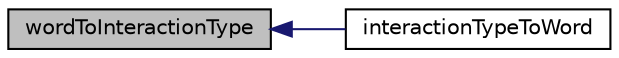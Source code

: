 digraph "wordToInteractionType"
{
  bgcolor="transparent";
  edge [fontname="Helvetica",fontsize="10",labelfontname="Helvetica",labelfontsize="10"];
  node [fontname="Helvetica",fontsize="10",shape=record];
  rankdir="LR";
  Node1 [label="wordToInteractionType",height=0.2,width=0.4,color="black", fillcolor="grey75", style="filled", fontcolor="black"];
  Node1 -> Node2 [dir="back",color="midnightblue",fontsize="10",style="solid",fontname="Helvetica"];
  Node2 [label="interactionTypeToWord",height=0.2,width=0.4,color="black",URL="$a01851.html#afb5d5fa741a6e853c614d39dbc6dbe94",tooltip="Convert interaction result to word. "];
}
